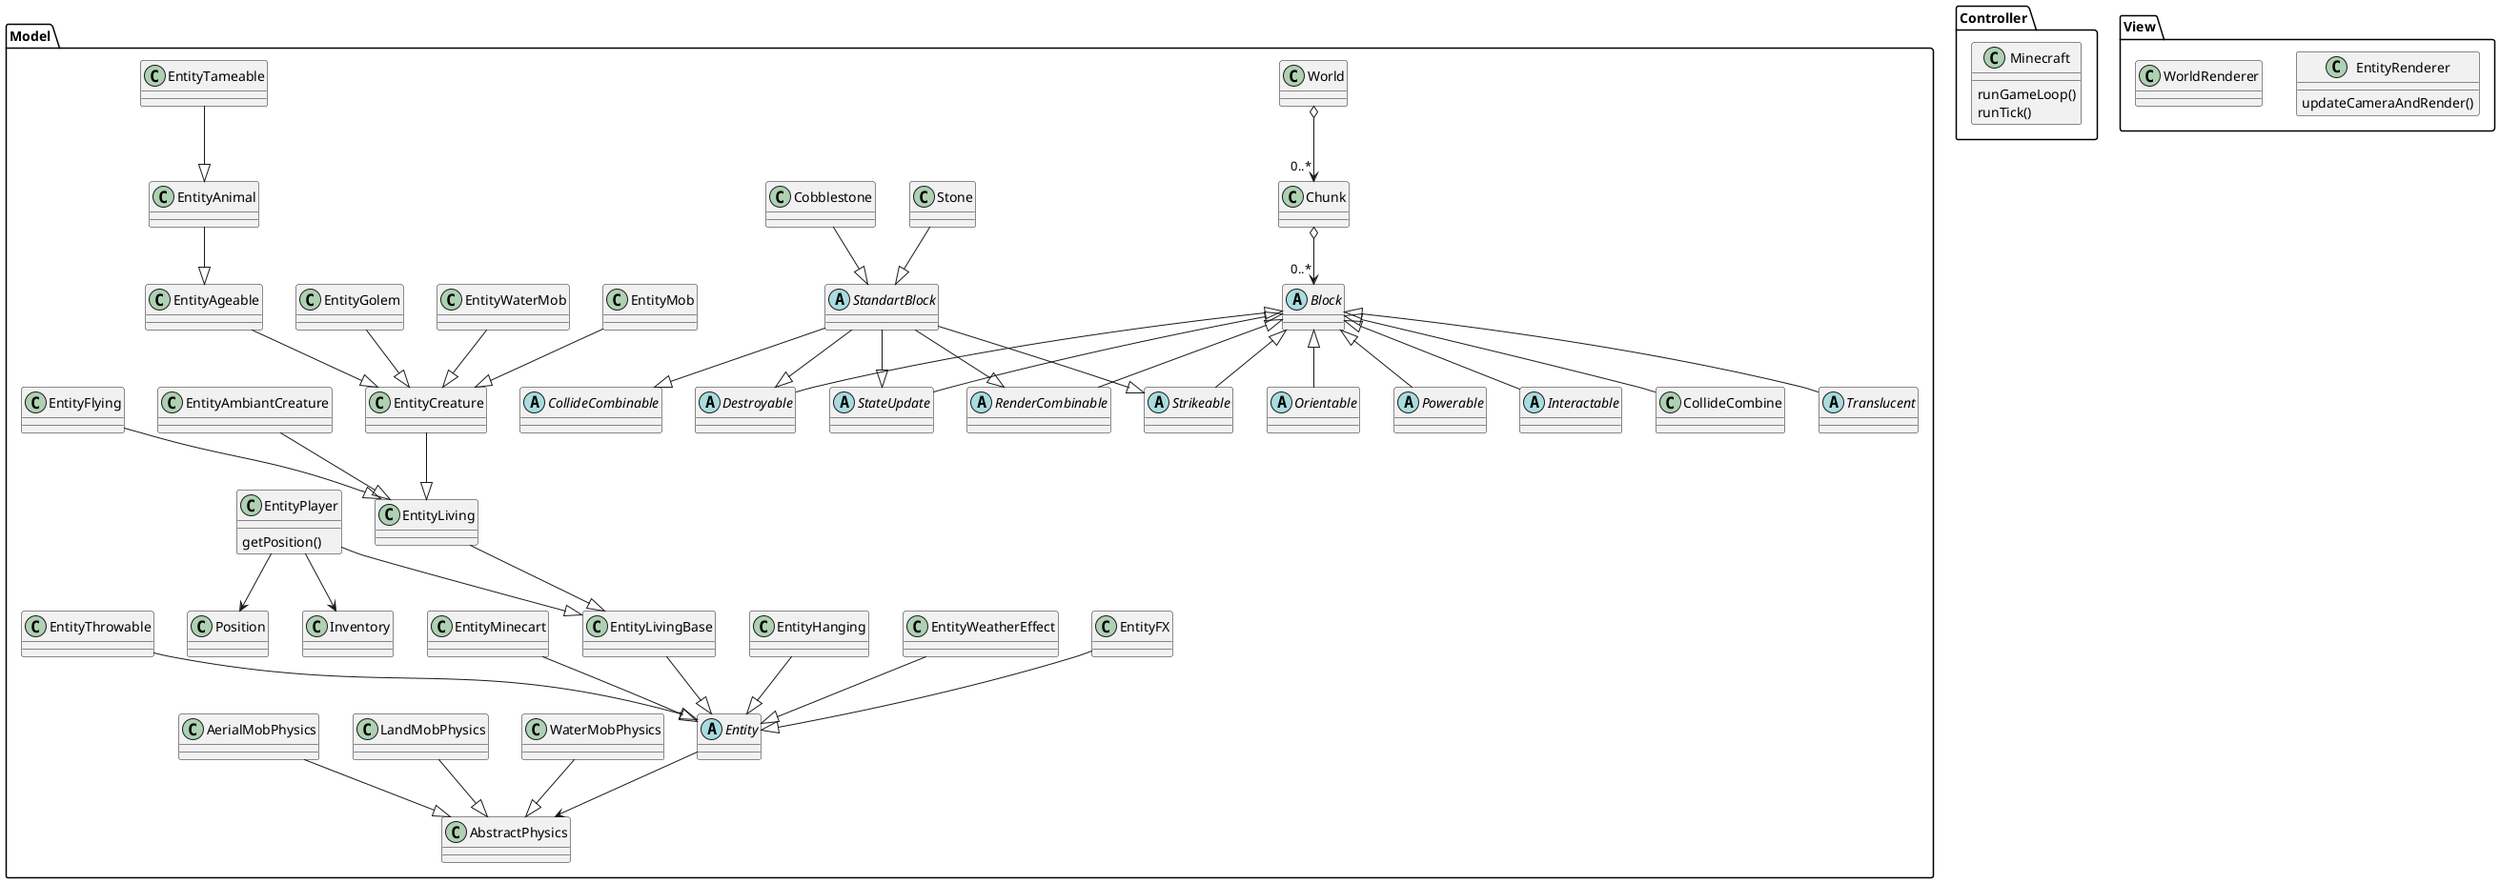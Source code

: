 @startuml

package Model{
    class World
    class Chunk

    abstract Block
    abstract Translucent
    abstract Orientable
    abstract Powerable
    abstract Interactable
    abstract CollideCombinable
    abstract RenderCombinable
    abstract Strikeable
    abstract Destroyable
    abstract StateUpdate
    abstract StandartBlock

    Block <|-- Translucent
    Block <|-- Orientable
    Block <|-- Powerable
    Block <|-- Interactable
    Block <|-- CollideCombine
    Block <|-- RenderCombinable
    Block <|-- Strikeable
    Block <|-- Destroyable
    Block <|-- StateUpdate
    StandartBlock --|> StateUpdate
    StandartBlock --|> Destroyable
    StandartBlock --|> Strikeable
    StandartBlock --|> RenderCombinable
    StandartBlock --|> CollideCombinable

    class Stone
    class Cobblestone
    Stone --|> StandartBlock
    Cobblestone --|> StandartBlock

    abstract Entity
    class EntityMinecart
    class EntityThrowable
    class EntityFX
    class EntityWeatherEffect
    class EntityHanging
    class EntityLivingBase
    class EntityPlayer {
    getPosition()
    }
    class EntityLiving
    class EntityAmbiantCreature
    class EntityFlying
    class EntityCreature
    class EntityMob
    class EntityWaterMob
    class EntityGolem
    class EntityAgeable
    class EntityAnimal
    class EntityTameable

    EntityMinecart --|> Entity
    EntityThrowable --|> Entity
    EntityFX --|> Entity
    EntityWeatherEffect --|> Entity
    EntityHanging --|> Entity
    EntityLivingBase --|> Entity
    EntityPlayer --|> EntityLivingBase
    EntityLiving --|> EntityLivingBase
    EntityAmbiantCreature --|> EntityLiving
    EntityFlying --|> EntityLiving
    EntityCreature --|> EntityLiving
    EntityMob --|> EntityCreature
    EntityWaterMob --|> EntityCreature
    EntityGolem --|> EntityCreature
    EntityAgeable --|> EntityCreature
    EntityAnimal --|> EntityAgeable
    EntityTameable --|> EntityAnimal

    class Position
    class Inventory
    class AbstractPhysics

    EntityPlayer --> Position
    EntityPlayer --> Inventory
    Entity --> AbstractPhysics
    WaterMobPhysics --|> AbstractPhysics
    LandMobPhysics --|> AbstractPhysics
    AerialMobPhysics --|> AbstractPhysics

    World o--> "0..*" Chunk
    Chunk o--> "0..*" Block
}

package Controller{
    class Minecraft{
        runGameLoop()
        runTick()
    }
}

package View{
    class EntityRenderer{
        updateCameraAndRender()
    }
    class WorldRenderer
}

@enduml